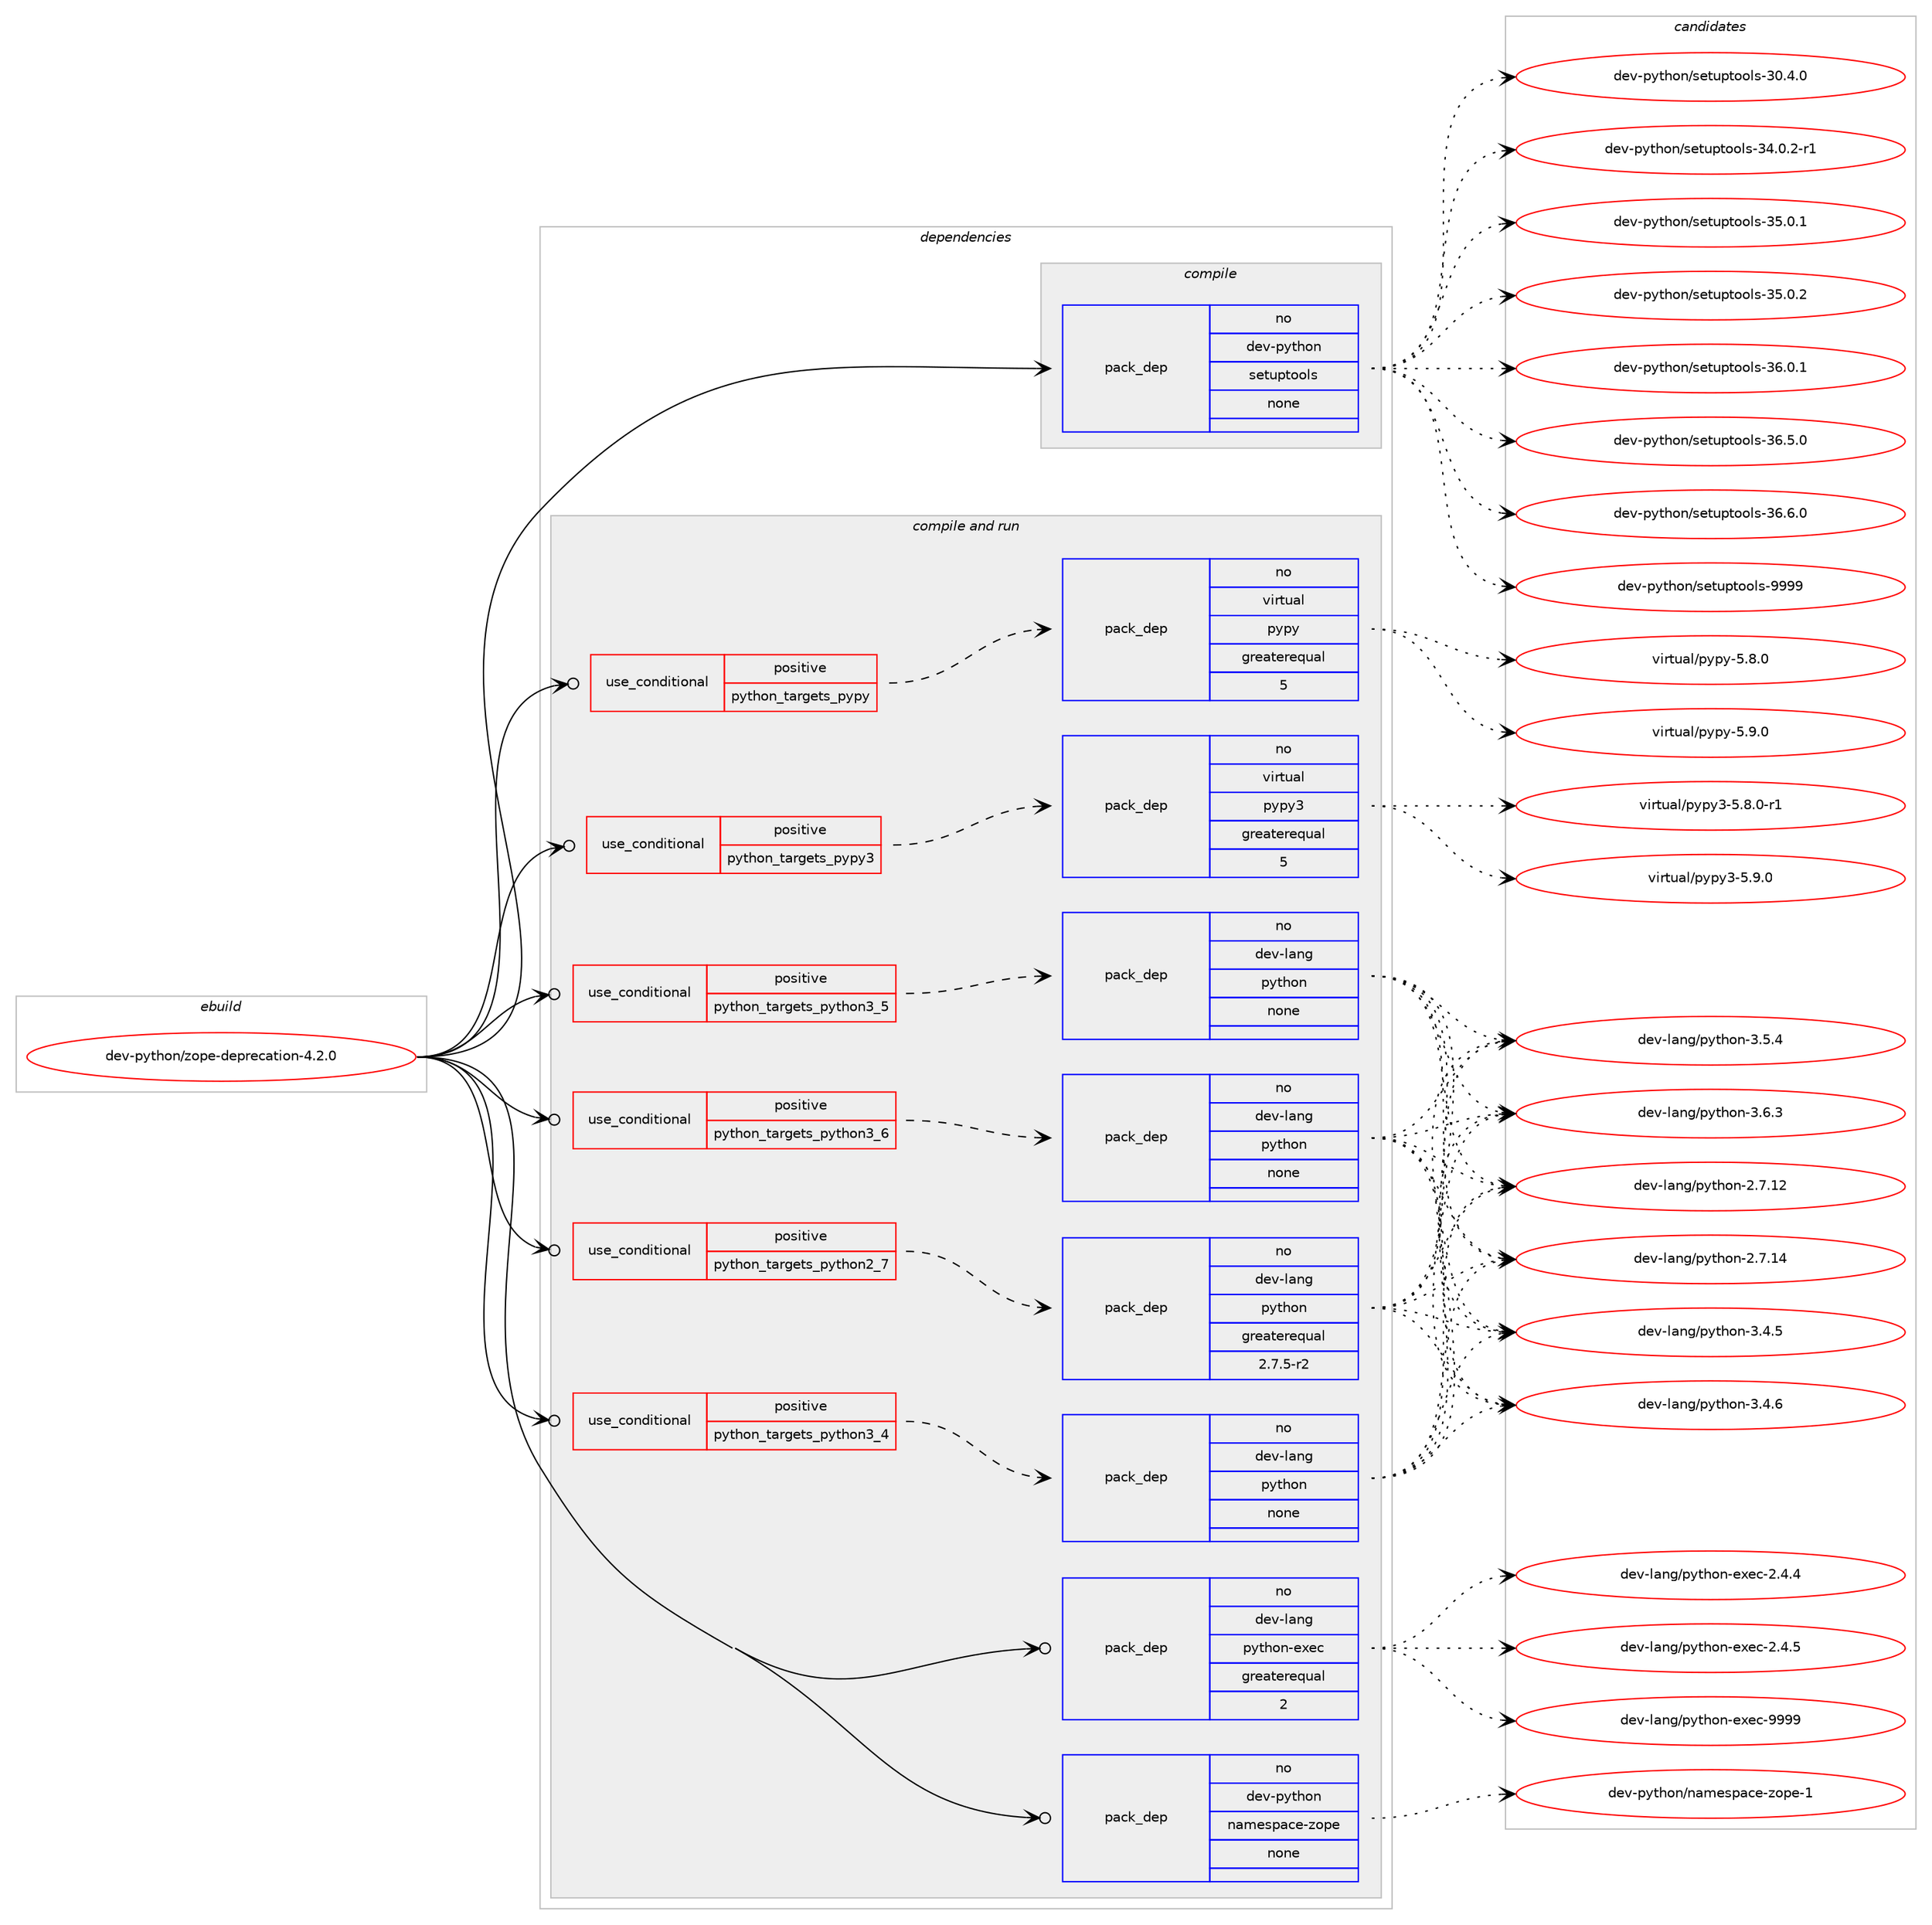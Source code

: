 digraph prolog {

# *************
# Graph options
# *************

newrank=true;
concentrate=true;
compound=true;
graph [rankdir=LR,fontname=Helvetica,fontsize=10,ranksep=1.5];#, ranksep=2.5, nodesep=0.2];
edge  [arrowhead=vee];
node  [fontname=Helvetica,fontsize=10];

# **********
# The ebuild
# **********

subgraph cluster_leftcol {
color=gray;
rank=same;
label=<<i>ebuild</i>>;
id [label="dev-python/zope-deprecation-4.2.0", color=red, width=4, href="../dev-python/zope-deprecation-4.2.0.svg"];
}

# ****************
# The dependencies
# ****************

subgraph cluster_midcol {
color=gray;
label=<<i>dependencies</i>>;
subgraph cluster_compile {
fillcolor="#eeeeee";
style=filled;
label=<<i>compile</i>>;
subgraph pack146786 {
dependency194866 [label=<<TABLE BORDER="0" CELLBORDER="1" CELLSPACING="0" CELLPADDING="4" WIDTH="220"><TR><TD ROWSPAN="6" CELLPADDING="30">pack_dep</TD></TR><TR><TD WIDTH="110">no</TD></TR><TR><TD>dev-python</TD></TR><TR><TD>setuptools</TD></TR><TR><TD>none</TD></TR><TR><TD></TD></TR></TABLE>>, shape=none, color=blue];
}
id:e -> dependency194866:w [weight=20,style="solid",arrowhead="vee"];
}
subgraph cluster_compileandrun {
fillcolor="#eeeeee";
style=filled;
label=<<i>compile and run</i>>;
subgraph cond44115 {
dependency194867 [label=<<TABLE BORDER="0" CELLBORDER="1" CELLSPACING="0" CELLPADDING="4"><TR><TD ROWSPAN="3" CELLPADDING="10">use_conditional</TD></TR><TR><TD>positive</TD></TR><TR><TD>python_targets_pypy</TD></TR></TABLE>>, shape=none, color=red];
subgraph pack146787 {
dependency194868 [label=<<TABLE BORDER="0" CELLBORDER="1" CELLSPACING="0" CELLPADDING="4" WIDTH="220"><TR><TD ROWSPAN="6" CELLPADDING="30">pack_dep</TD></TR><TR><TD WIDTH="110">no</TD></TR><TR><TD>virtual</TD></TR><TR><TD>pypy</TD></TR><TR><TD>greaterequal</TD></TR><TR><TD>5</TD></TR></TABLE>>, shape=none, color=blue];
}
dependency194867:e -> dependency194868:w [weight=20,style="dashed",arrowhead="vee"];
}
id:e -> dependency194867:w [weight=20,style="solid",arrowhead="odotvee"];
subgraph cond44116 {
dependency194869 [label=<<TABLE BORDER="0" CELLBORDER="1" CELLSPACING="0" CELLPADDING="4"><TR><TD ROWSPAN="3" CELLPADDING="10">use_conditional</TD></TR><TR><TD>positive</TD></TR><TR><TD>python_targets_pypy3</TD></TR></TABLE>>, shape=none, color=red];
subgraph pack146788 {
dependency194870 [label=<<TABLE BORDER="0" CELLBORDER="1" CELLSPACING="0" CELLPADDING="4" WIDTH="220"><TR><TD ROWSPAN="6" CELLPADDING="30">pack_dep</TD></TR><TR><TD WIDTH="110">no</TD></TR><TR><TD>virtual</TD></TR><TR><TD>pypy3</TD></TR><TR><TD>greaterequal</TD></TR><TR><TD>5</TD></TR></TABLE>>, shape=none, color=blue];
}
dependency194869:e -> dependency194870:w [weight=20,style="dashed",arrowhead="vee"];
}
id:e -> dependency194869:w [weight=20,style="solid",arrowhead="odotvee"];
subgraph cond44117 {
dependency194871 [label=<<TABLE BORDER="0" CELLBORDER="1" CELLSPACING="0" CELLPADDING="4"><TR><TD ROWSPAN="3" CELLPADDING="10">use_conditional</TD></TR><TR><TD>positive</TD></TR><TR><TD>python_targets_python2_7</TD></TR></TABLE>>, shape=none, color=red];
subgraph pack146789 {
dependency194872 [label=<<TABLE BORDER="0" CELLBORDER="1" CELLSPACING="0" CELLPADDING="4" WIDTH="220"><TR><TD ROWSPAN="6" CELLPADDING="30">pack_dep</TD></TR><TR><TD WIDTH="110">no</TD></TR><TR><TD>dev-lang</TD></TR><TR><TD>python</TD></TR><TR><TD>greaterequal</TD></TR><TR><TD>2.7.5-r2</TD></TR></TABLE>>, shape=none, color=blue];
}
dependency194871:e -> dependency194872:w [weight=20,style="dashed",arrowhead="vee"];
}
id:e -> dependency194871:w [weight=20,style="solid",arrowhead="odotvee"];
subgraph cond44118 {
dependency194873 [label=<<TABLE BORDER="0" CELLBORDER="1" CELLSPACING="0" CELLPADDING="4"><TR><TD ROWSPAN="3" CELLPADDING="10">use_conditional</TD></TR><TR><TD>positive</TD></TR><TR><TD>python_targets_python3_4</TD></TR></TABLE>>, shape=none, color=red];
subgraph pack146790 {
dependency194874 [label=<<TABLE BORDER="0" CELLBORDER="1" CELLSPACING="0" CELLPADDING="4" WIDTH="220"><TR><TD ROWSPAN="6" CELLPADDING="30">pack_dep</TD></TR><TR><TD WIDTH="110">no</TD></TR><TR><TD>dev-lang</TD></TR><TR><TD>python</TD></TR><TR><TD>none</TD></TR><TR><TD></TD></TR></TABLE>>, shape=none, color=blue];
}
dependency194873:e -> dependency194874:w [weight=20,style="dashed",arrowhead="vee"];
}
id:e -> dependency194873:w [weight=20,style="solid",arrowhead="odotvee"];
subgraph cond44119 {
dependency194875 [label=<<TABLE BORDER="0" CELLBORDER="1" CELLSPACING="0" CELLPADDING="4"><TR><TD ROWSPAN="3" CELLPADDING="10">use_conditional</TD></TR><TR><TD>positive</TD></TR><TR><TD>python_targets_python3_5</TD></TR></TABLE>>, shape=none, color=red];
subgraph pack146791 {
dependency194876 [label=<<TABLE BORDER="0" CELLBORDER="1" CELLSPACING="0" CELLPADDING="4" WIDTH="220"><TR><TD ROWSPAN="6" CELLPADDING="30">pack_dep</TD></TR><TR><TD WIDTH="110">no</TD></TR><TR><TD>dev-lang</TD></TR><TR><TD>python</TD></TR><TR><TD>none</TD></TR><TR><TD></TD></TR></TABLE>>, shape=none, color=blue];
}
dependency194875:e -> dependency194876:w [weight=20,style="dashed",arrowhead="vee"];
}
id:e -> dependency194875:w [weight=20,style="solid",arrowhead="odotvee"];
subgraph cond44120 {
dependency194877 [label=<<TABLE BORDER="0" CELLBORDER="1" CELLSPACING="0" CELLPADDING="4"><TR><TD ROWSPAN="3" CELLPADDING="10">use_conditional</TD></TR><TR><TD>positive</TD></TR><TR><TD>python_targets_python3_6</TD></TR></TABLE>>, shape=none, color=red];
subgraph pack146792 {
dependency194878 [label=<<TABLE BORDER="0" CELLBORDER="1" CELLSPACING="0" CELLPADDING="4" WIDTH="220"><TR><TD ROWSPAN="6" CELLPADDING="30">pack_dep</TD></TR><TR><TD WIDTH="110">no</TD></TR><TR><TD>dev-lang</TD></TR><TR><TD>python</TD></TR><TR><TD>none</TD></TR><TR><TD></TD></TR></TABLE>>, shape=none, color=blue];
}
dependency194877:e -> dependency194878:w [weight=20,style="dashed",arrowhead="vee"];
}
id:e -> dependency194877:w [weight=20,style="solid",arrowhead="odotvee"];
subgraph pack146793 {
dependency194879 [label=<<TABLE BORDER="0" CELLBORDER="1" CELLSPACING="0" CELLPADDING="4" WIDTH="220"><TR><TD ROWSPAN="6" CELLPADDING="30">pack_dep</TD></TR><TR><TD WIDTH="110">no</TD></TR><TR><TD>dev-lang</TD></TR><TR><TD>python-exec</TD></TR><TR><TD>greaterequal</TD></TR><TR><TD>2</TD></TR></TABLE>>, shape=none, color=blue];
}
id:e -> dependency194879:w [weight=20,style="solid",arrowhead="odotvee"];
subgraph pack146794 {
dependency194880 [label=<<TABLE BORDER="0" CELLBORDER="1" CELLSPACING="0" CELLPADDING="4" WIDTH="220"><TR><TD ROWSPAN="6" CELLPADDING="30">pack_dep</TD></TR><TR><TD WIDTH="110">no</TD></TR><TR><TD>dev-python</TD></TR><TR><TD>namespace-zope</TD></TR><TR><TD>none</TD></TR><TR><TD></TD></TR></TABLE>>, shape=none, color=blue];
}
id:e -> dependency194880:w [weight=20,style="solid",arrowhead="odotvee"];
}
subgraph cluster_run {
fillcolor="#eeeeee";
style=filled;
label=<<i>run</i>>;
}
}

# **************
# The candidates
# **************

subgraph cluster_choices {
rank=same;
color=gray;
label=<<i>candidates</i>>;

subgraph choice146786 {
color=black;
nodesep=1;
choice100101118451121211161041111104711510111611711211611111110811545514846524648 [label="dev-python/setuptools-30.4.0", color=red, width=4,href="../dev-python/setuptools-30.4.0.svg"];
choice1001011184511212111610411111047115101116117112116111111108115455152464846504511449 [label="dev-python/setuptools-34.0.2-r1", color=red, width=4,href="../dev-python/setuptools-34.0.2-r1.svg"];
choice100101118451121211161041111104711510111611711211611111110811545515346484649 [label="dev-python/setuptools-35.0.1", color=red, width=4,href="../dev-python/setuptools-35.0.1.svg"];
choice100101118451121211161041111104711510111611711211611111110811545515346484650 [label="dev-python/setuptools-35.0.2", color=red, width=4,href="../dev-python/setuptools-35.0.2.svg"];
choice100101118451121211161041111104711510111611711211611111110811545515446484649 [label="dev-python/setuptools-36.0.1", color=red, width=4,href="../dev-python/setuptools-36.0.1.svg"];
choice100101118451121211161041111104711510111611711211611111110811545515446534648 [label="dev-python/setuptools-36.5.0", color=red, width=4,href="../dev-python/setuptools-36.5.0.svg"];
choice100101118451121211161041111104711510111611711211611111110811545515446544648 [label="dev-python/setuptools-36.6.0", color=red, width=4,href="../dev-python/setuptools-36.6.0.svg"];
choice10010111845112121116104111110471151011161171121161111111081154557575757 [label="dev-python/setuptools-9999", color=red, width=4,href="../dev-python/setuptools-9999.svg"];
dependency194866:e -> choice100101118451121211161041111104711510111611711211611111110811545514846524648:w [style=dotted,weight="100"];
dependency194866:e -> choice1001011184511212111610411111047115101116117112116111111108115455152464846504511449:w [style=dotted,weight="100"];
dependency194866:e -> choice100101118451121211161041111104711510111611711211611111110811545515346484649:w [style=dotted,weight="100"];
dependency194866:e -> choice100101118451121211161041111104711510111611711211611111110811545515346484650:w [style=dotted,weight="100"];
dependency194866:e -> choice100101118451121211161041111104711510111611711211611111110811545515446484649:w [style=dotted,weight="100"];
dependency194866:e -> choice100101118451121211161041111104711510111611711211611111110811545515446534648:w [style=dotted,weight="100"];
dependency194866:e -> choice100101118451121211161041111104711510111611711211611111110811545515446544648:w [style=dotted,weight="100"];
dependency194866:e -> choice10010111845112121116104111110471151011161171121161111111081154557575757:w [style=dotted,weight="100"];
}
subgraph choice146787 {
color=black;
nodesep=1;
choice1181051141161179710847112121112121455346564648 [label="virtual/pypy-5.8.0", color=red, width=4,href="../virtual/pypy-5.8.0.svg"];
choice1181051141161179710847112121112121455346574648 [label="virtual/pypy-5.9.0", color=red, width=4,href="../virtual/pypy-5.9.0.svg"];
dependency194868:e -> choice1181051141161179710847112121112121455346564648:w [style=dotted,weight="100"];
dependency194868:e -> choice1181051141161179710847112121112121455346574648:w [style=dotted,weight="100"];
}
subgraph choice146788 {
color=black;
nodesep=1;
choice1181051141161179710847112121112121514553465646484511449 [label="virtual/pypy3-5.8.0-r1", color=red, width=4,href="../virtual/pypy3-5.8.0-r1.svg"];
choice118105114116117971084711212111212151455346574648 [label="virtual/pypy3-5.9.0", color=red, width=4,href="../virtual/pypy3-5.9.0.svg"];
dependency194870:e -> choice1181051141161179710847112121112121514553465646484511449:w [style=dotted,weight="100"];
dependency194870:e -> choice118105114116117971084711212111212151455346574648:w [style=dotted,weight="100"];
}
subgraph choice146789 {
color=black;
nodesep=1;
choice10010111845108971101034711212111610411111045504655464950 [label="dev-lang/python-2.7.12", color=red, width=4,href="../dev-lang/python-2.7.12.svg"];
choice10010111845108971101034711212111610411111045504655464952 [label="dev-lang/python-2.7.14", color=red, width=4,href="../dev-lang/python-2.7.14.svg"];
choice100101118451089711010347112121116104111110455146524653 [label="dev-lang/python-3.4.5", color=red, width=4,href="../dev-lang/python-3.4.5.svg"];
choice100101118451089711010347112121116104111110455146524654 [label="dev-lang/python-3.4.6", color=red, width=4,href="../dev-lang/python-3.4.6.svg"];
choice100101118451089711010347112121116104111110455146534652 [label="dev-lang/python-3.5.4", color=red, width=4,href="../dev-lang/python-3.5.4.svg"];
choice100101118451089711010347112121116104111110455146544651 [label="dev-lang/python-3.6.3", color=red, width=4,href="../dev-lang/python-3.6.3.svg"];
dependency194872:e -> choice10010111845108971101034711212111610411111045504655464950:w [style=dotted,weight="100"];
dependency194872:e -> choice10010111845108971101034711212111610411111045504655464952:w [style=dotted,weight="100"];
dependency194872:e -> choice100101118451089711010347112121116104111110455146524653:w [style=dotted,weight="100"];
dependency194872:e -> choice100101118451089711010347112121116104111110455146524654:w [style=dotted,weight="100"];
dependency194872:e -> choice100101118451089711010347112121116104111110455146534652:w [style=dotted,weight="100"];
dependency194872:e -> choice100101118451089711010347112121116104111110455146544651:w [style=dotted,weight="100"];
}
subgraph choice146790 {
color=black;
nodesep=1;
choice10010111845108971101034711212111610411111045504655464950 [label="dev-lang/python-2.7.12", color=red, width=4,href="../dev-lang/python-2.7.12.svg"];
choice10010111845108971101034711212111610411111045504655464952 [label="dev-lang/python-2.7.14", color=red, width=4,href="../dev-lang/python-2.7.14.svg"];
choice100101118451089711010347112121116104111110455146524653 [label="dev-lang/python-3.4.5", color=red, width=4,href="../dev-lang/python-3.4.5.svg"];
choice100101118451089711010347112121116104111110455146524654 [label="dev-lang/python-3.4.6", color=red, width=4,href="../dev-lang/python-3.4.6.svg"];
choice100101118451089711010347112121116104111110455146534652 [label="dev-lang/python-3.5.4", color=red, width=4,href="../dev-lang/python-3.5.4.svg"];
choice100101118451089711010347112121116104111110455146544651 [label="dev-lang/python-3.6.3", color=red, width=4,href="../dev-lang/python-3.6.3.svg"];
dependency194874:e -> choice10010111845108971101034711212111610411111045504655464950:w [style=dotted,weight="100"];
dependency194874:e -> choice10010111845108971101034711212111610411111045504655464952:w [style=dotted,weight="100"];
dependency194874:e -> choice100101118451089711010347112121116104111110455146524653:w [style=dotted,weight="100"];
dependency194874:e -> choice100101118451089711010347112121116104111110455146524654:w [style=dotted,weight="100"];
dependency194874:e -> choice100101118451089711010347112121116104111110455146534652:w [style=dotted,weight="100"];
dependency194874:e -> choice100101118451089711010347112121116104111110455146544651:w [style=dotted,weight="100"];
}
subgraph choice146791 {
color=black;
nodesep=1;
choice10010111845108971101034711212111610411111045504655464950 [label="dev-lang/python-2.7.12", color=red, width=4,href="../dev-lang/python-2.7.12.svg"];
choice10010111845108971101034711212111610411111045504655464952 [label="dev-lang/python-2.7.14", color=red, width=4,href="../dev-lang/python-2.7.14.svg"];
choice100101118451089711010347112121116104111110455146524653 [label="dev-lang/python-3.4.5", color=red, width=4,href="../dev-lang/python-3.4.5.svg"];
choice100101118451089711010347112121116104111110455146524654 [label="dev-lang/python-3.4.6", color=red, width=4,href="../dev-lang/python-3.4.6.svg"];
choice100101118451089711010347112121116104111110455146534652 [label="dev-lang/python-3.5.4", color=red, width=4,href="../dev-lang/python-3.5.4.svg"];
choice100101118451089711010347112121116104111110455146544651 [label="dev-lang/python-3.6.3", color=red, width=4,href="../dev-lang/python-3.6.3.svg"];
dependency194876:e -> choice10010111845108971101034711212111610411111045504655464950:w [style=dotted,weight="100"];
dependency194876:e -> choice10010111845108971101034711212111610411111045504655464952:w [style=dotted,weight="100"];
dependency194876:e -> choice100101118451089711010347112121116104111110455146524653:w [style=dotted,weight="100"];
dependency194876:e -> choice100101118451089711010347112121116104111110455146524654:w [style=dotted,weight="100"];
dependency194876:e -> choice100101118451089711010347112121116104111110455146534652:w [style=dotted,weight="100"];
dependency194876:e -> choice100101118451089711010347112121116104111110455146544651:w [style=dotted,weight="100"];
}
subgraph choice146792 {
color=black;
nodesep=1;
choice10010111845108971101034711212111610411111045504655464950 [label="dev-lang/python-2.7.12", color=red, width=4,href="../dev-lang/python-2.7.12.svg"];
choice10010111845108971101034711212111610411111045504655464952 [label="dev-lang/python-2.7.14", color=red, width=4,href="../dev-lang/python-2.7.14.svg"];
choice100101118451089711010347112121116104111110455146524653 [label="dev-lang/python-3.4.5", color=red, width=4,href="../dev-lang/python-3.4.5.svg"];
choice100101118451089711010347112121116104111110455146524654 [label="dev-lang/python-3.4.6", color=red, width=4,href="../dev-lang/python-3.4.6.svg"];
choice100101118451089711010347112121116104111110455146534652 [label="dev-lang/python-3.5.4", color=red, width=4,href="../dev-lang/python-3.5.4.svg"];
choice100101118451089711010347112121116104111110455146544651 [label="dev-lang/python-3.6.3", color=red, width=4,href="../dev-lang/python-3.6.3.svg"];
dependency194878:e -> choice10010111845108971101034711212111610411111045504655464950:w [style=dotted,weight="100"];
dependency194878:e -> choice10010111845108971101034711212111610411111045504655464952:w [style=dotted,weight="100"];
dependency194878:e -> choice100101118451089711010347112121116104111110455146524653:w [style=dotted,weight="100"];
dependency194878:e -> choice100101118451089711010347112121116104111110455146524654:w [style=dotted,weight="100"];
dependency194878:e -> choice100101118451089711010347112121116104111110455146534652:w [style=dotted,weight="100"];
dependency194878:e -> choice100101118451089711010347112121116104111110455146544651:w [style=dotted,weight="100"];
}
subgraph choice146793 {
color=black;
nodesep=1;
choice1001011184510897110103471121211161041111104510112010199455046524652 [label="dev-lang/python-exec-2.4.4", color=red, width=4,href="../dev-lang/python-exec-2.4.4.svg"];
choice1001011184510897110103471121211161041111104510112010199455046524653 [label="dev-lang/python-exec-2.4.5", color=red, width=4,href="../dev-lang/python-exec-2.4.5.svg"];
choice10010111845108971101034711212111610411111045101120101994557575757 [label="dev-lang/python-exec-9999", color=red, width=4,href="../dev-lang/python-exec-9999.svg"];
dependency194879:e -> choice1001011184510897110103471121211161041111104510112010199455046524652:w [style=dotted,weight="100"];
dependency194879:e -> choice1001011184510897110103471121211161041111104510112010199455046524653:w [style=dotted,weight="100"];
dependency194879:e -> choice10010111845108971101034711212111610411111045101120101994557575757:w [style=dotted,weight="100"];
}
subgraph choice146794 {
color=black;
nodesep=1;
choice1001011184511212111610411111047110971091011151129799101451221111121014549 [label="dev-python/namespace-zope-1", color=red, width=4,href="../dev-python/namespace-zope-1.svg"];
dependency194880:e -> choice1001011184511212111610411111047110971091011151129799101451221111121014549:w [style=dotted,weight="100"];
}
}

}
